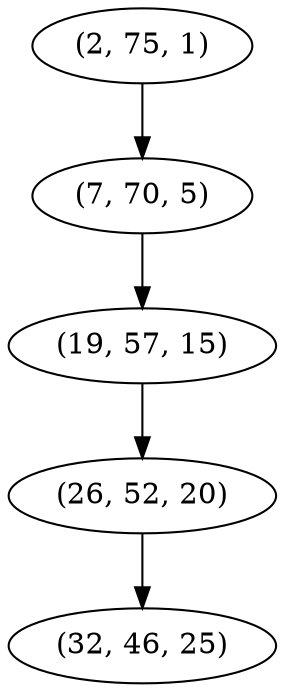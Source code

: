 digraph tree {
    "(2, 75, 1)";
    "(7, 70, 5)";
    "(19, 57, 15)";
    "(26, 52, 20)";
    "(32, 46, 25)";
    "(2, 75, 1)" -> "(7, 70, 5)";
    "(7, 70, 5)" -> "(19, 57, 15)";
    "(19, 57, 15)" -> "(26, 52, 20)";
    "(26, 52, 20)" -> "(32, 46, 25)";
}
